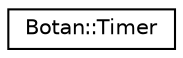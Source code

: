digraph "Graphical Class Hierarchy"
{
  edge [fontname="Helvetica",fontsize="10",labelfontname="Helvetica",labelfontsize="10"];
  node [fontname="Helvetica",fontsize="10",shape=record];
  rankdir="LR";
  Node0 [label="Botan::Timer",height=0.2,width=0.4,color="black", fillcolor="white", style="filled",URL="$class_botan_1_1_timer.html"];
}

